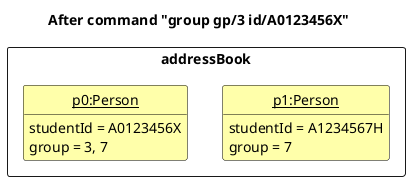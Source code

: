 @startuml
'https://plantuml.com/class-diagram

hide circle
hide methods

skinparam ClassFontColor #000000
skinparam ClassBorderColor #000000
skinparam ClassBackgroundColor #FFFFAA

title After command "group gp/3 id/A0123456X"

package addressBook <<rectangle>> {
    class State1 as "<u>p0:Person</u>" {
        studentId = A0123456X
        group = 3, 7

    }
    class State2 as "<u>p1:Person</u>" {
        studentId = A1234567H
        group = 7
    }
}

State1 -[hidden]right-> State2
@enduml
